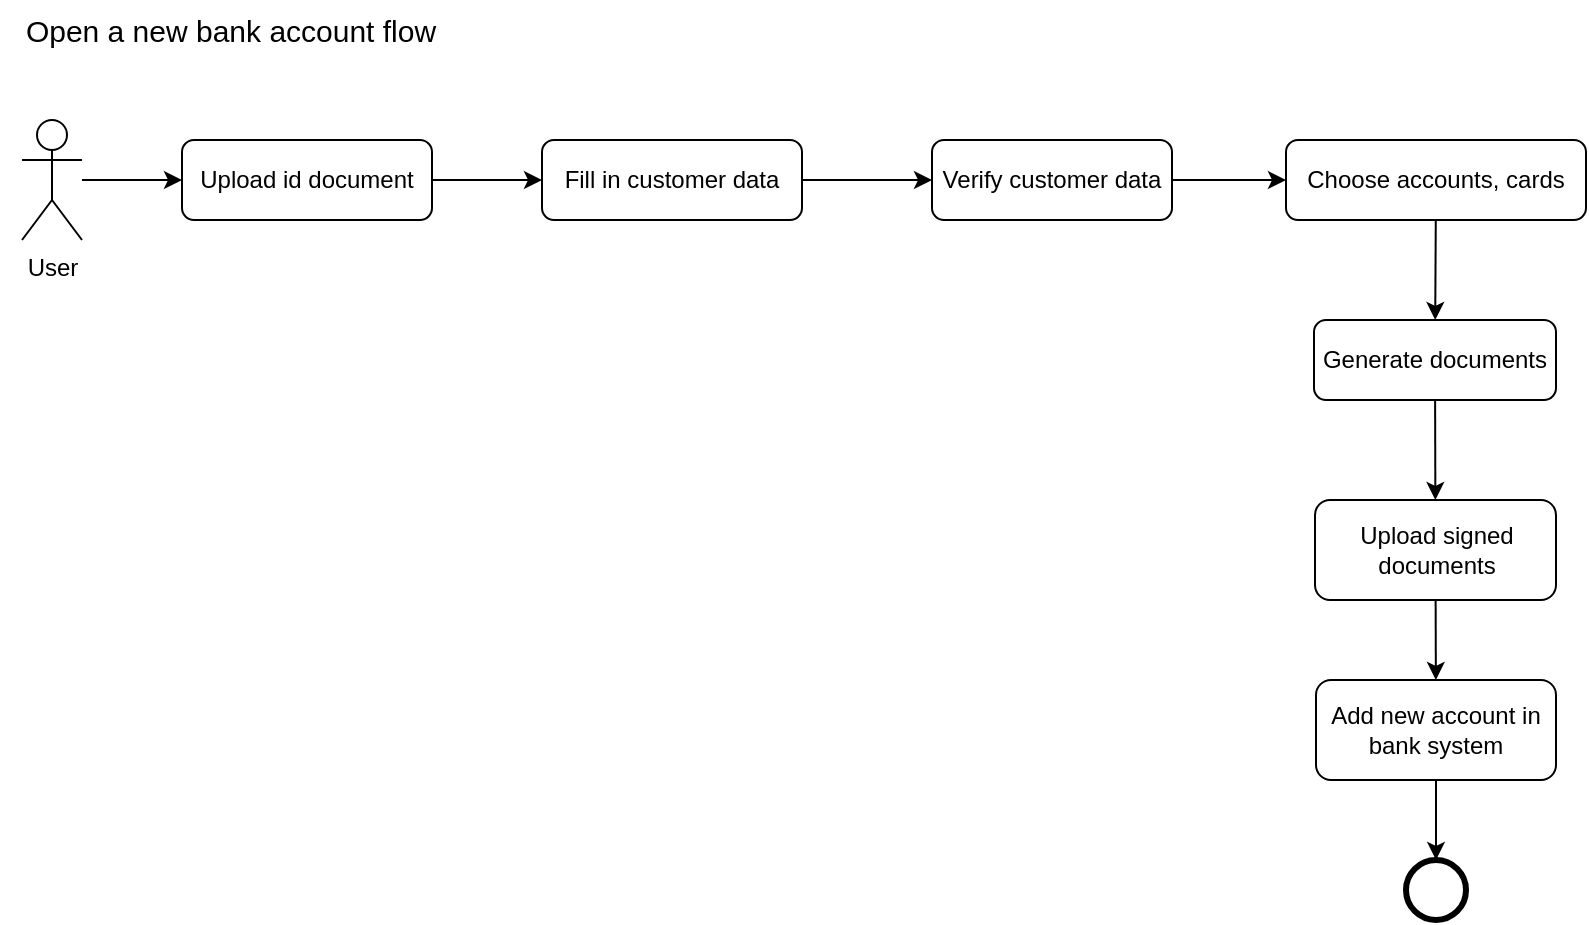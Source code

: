 <mxfile>
    <diagram id="03ITcZ96KnIaph4_xF4e" name="Page-1">
        <mxGraphModel dx="1129" dy="585" grid="1" gridSize="10" guides="1" tooltips="1" connect="1" arrows="1" fold="1" page="1" pageScale="1" pageWidth="850" pageHeight="1100" math="0" shadow="0">
            <root>
                <mxCell id="0"/>
                <mxCell id="1" parent="0"/>
                <mxCell id="8" value="" style="edgeStyle=none;html=1;" parent="1" source="2" target="7" edge="1">
                    <mxGeometry relative="1" as="geometry"/>
                </mxCell>
                <mxCell id="2" value="User" style="shape=umlActor;verticalLabelPosition=bottom;verticalAlign=top;html=1;outlineConnect=0;" parent="1" vertex="1">
                    <mxGeometry x="39" y="100" width="30" height="60" as="geometry"/>
                </mxCell>
                <mxCell id="11" value="" style="edgeStyle=none;html=1;" edge="1" parent="1" source="7" target="10">
                    <mxGeometry relative="1" as="geometry"/>
                </mxCell>
                <mxCell id="7" value="Upload id document" style="rounded=1;whiteSpace=wrap;html=1;verticalAlign=middle;" parent="1" vertex="1">
                    <mxGeometry x="119" y="110" width="125" height="40" as="geometry"/>
                </mxCell>
                <mxCell id="9" value="Open a new bank account flow" style="text;html=1;align=center;verticalAlign=middle;resizable=0;points=[];autosize=1;strokeColor=none;fillColor=none;fontSize=15;" parent="1" vertex="1">
                    <mxGeometry x="28" y="40" width="230" height="30" as="geometry"/>
                </mxCell>
                <mxCell id="15" value="" style="edgeStyle=none;html=1;exitX=1;exitY=0.5;exitDx=0;exitDy=0;" edge="1" parent="1" source="36" target="14">
                    <mxGeometry relative="1" as="geometry"/>
                </mxCell>
                <mxCell id="37" value="" style="edgeStyle=none;html=1;fontSize=15;" edge="1" parent="1" source="10" target="36">
                    <mxGeometry relative="1" as="geometry"/>
                </mxCell>
                <mxCell id="10" value="Fill in customer data" style="whiteSpace=wrap;html=1;rounded=1;" vertex="1" parent="1">
                    <mxGeometry x="299" y="110" width="130" height="40" as="geometry"/>
                </mxCell>
                <mxCell id="29" value="" style="edgeStyle=none;html=1;fontSize=15;" edge="1" parent="1" source="14" target="28">
                    <mxGeometry relative="1" as="geometry"/>
                </mxCell>
                <mxCell id="14" value="Choose accounts, cards" style="whiteSpace=wrap;html=1;rounded=1;" vertex="1" parent="1">
                    <mxGeometry x="671" y="110" width="150" height="40" as="geometry"/>
                </mxCell>
                <mxCell id="31" value="" style="edgeStyle=none;html=1;fontSize=15;" edge="1" parent="1" source="28" target="30">
                    <mxGeometry relative="1" as="geometry"/>
                </mxCell>
                <mxCell id="28" value="Generate documents" style="whiteSpace=wrap;html=1;rounded=1;" vertex="1" parent="1">
                    <mxGeometry x="685" y="200" width="121" height="40" as="geometry"/>
                </mxCell>
                <mxCell id="33" value="" style="edgeStyle=none;html=1;fontSize=15;" edge="1" parent="1" source="30" target="32">
                    <mxGeometry relative="1" as="geometry"/>
                </mxCell>
                <mxCell id="30" value="Upload signed documents" style="whiteSpace=wrap;html=1;rounded=1;" vertex="1" parent="1">
                    <mxGeometry x="685.5" y="290" width="120.5" height="50" as="geometry"/>
                </mxCell>
                <mxCell id="35" style="edgeStyle=none;html=1;entryX=0.5;entryY=0;entryDx=0;entryDy=0;fontSize=15;" edge="1" parent="1" source="32" target="34">
                    <mxGeometry relative="1" as="geometry"/>
                </mxCell>
                <mxCell id="32" value="Add new account in bank system" style="whiteSpace=wrap;html=1;rounded=1;" vertex="1" parent="1">
                    <mxGeometry x="686" y="380" width="120" height="50" as="geometry"/>
                </mxCell>
                <mxCell id="34" value="" style="shape=ellipse;html=1;dashed=0;whitespace=wrap;aspect=fixed;strokeWidth=3;perimeter=ellipsePerimeter;fontSize=15;" vertex="1" parent="1">
                    <mxGeometry x="731" y="470" width="30" height="30" as="geometry"/>
                </mxCell>
                <mxCell id="36" value="Verify customer data" style="whiteSpace=wrap;html=1;rounded=1;" vertex="1" parent="1">
                    <mxGeometry x="494" y="110" width="120" height="40" as="geometry"/>
                </mxCell>
            </root>
        </mxGraphModel>
    </diagram>
</mxfile>